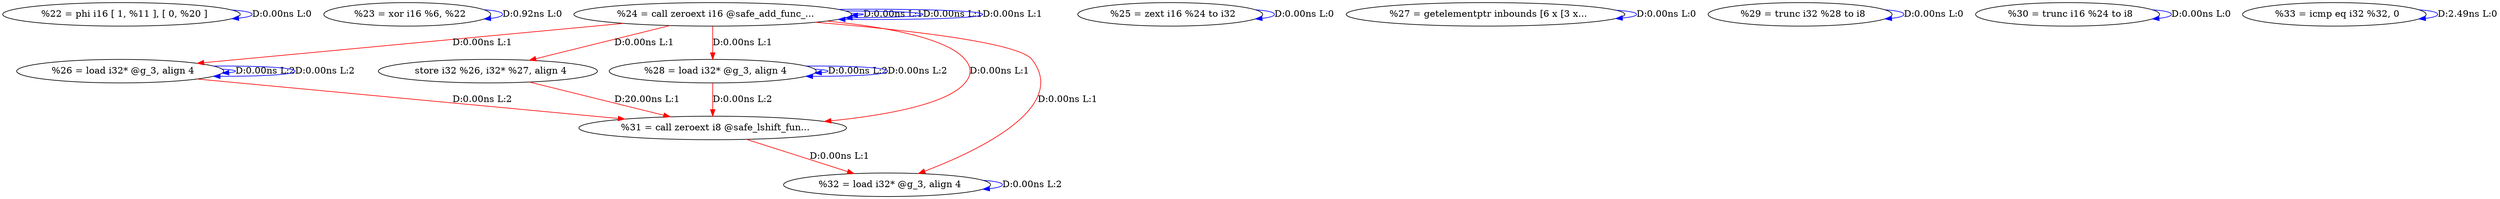 digraph {
Node0x340f970[label="  %22 = phi i16 [ 1, %11 ], [ 0, %20 ]"];
Node0x340f970 -> Node0x340f970[label="D:0.00ns L:0",color=blue];
Node0x340fa50[label="  %23 = xor i16 %6, %22"];
Node0x340fa50 -> Node0x340fa50[label="D:0.92ns L:0",color=blue];
Node0x340fb30[label="  %24 = call zeroext i16 @safe_add_func_..."];
Node0x340fb30 -> Node0x340fb30[label="D:0.00ns L:1",color=blue];
Node0x340fb30 -> Node0x340fb30[label="D:0.00ns L:1",color=blue];
Node0x340fb30 -> Node0x340fb30[label="D:0.00ns L:1",color=blue];
Node0x340fcf0[label="  %26 = load i32* @g_3, align 4"];
Node0x340fb30 -> Node0x340fcf0[label="D:0.00ns L:1",color=red];
Node0x340feb0[label="  store i32 %26, i32* %27, align 4"];
Node0x340fb30 -> Node0x340feb0[label="D:0.00ns L:1",color=red];
Node0x340ff90[label="  %28 = load i32* @g_3, align 4"];
Node0x340fb30 -> Node0x340ff90[label="D:0.00ns L:1",color=red];
Node0x3410230[label="  %31 = call zeroext i8 @safe_lshift_fun..."];
Node0x340fb30 -> Node0x3410230[label="D:0.00ns L:1",color=red];
Node0x3410310[label="  %32 = load i32* @g_3, align 4"];
Node0x340fb30 -> Node0x3410310[label="D:0.00ns L:1",color=red];
Node0x340fc10[label="  %25 = zext i16 %24 to i32"];
Node0x340fc10 -> Node0x340fc10[label="D:0.00ns L:0",color=blue];
Node0x340fcf0 -> Node0x340fcf0[label="D:0.00ns L:2",color=blue];
Node0x340fcf0 -> Node0x340fcf0[label="D:0.00ns L:2",color=blue];
Node0x340fcf0 -> Node0x3410230[label="D:0.00ns L:2",color=red];
Node0x340fdd0[label="  %27 = getelementptr inbounds [6 x [3 x..."];
Node0x340fdd0 -> Node0x340fdd0[label="D:0.00ns L:0",color=blue];
Node0x340feb0 -> Node0x3410230[label="D:20.00ns L:1",color=red];
Node0x340ff90 -> Node0x340ff90[label="D:0.00ns L:2",color=blue];
Node0x340ff90 -> Node0x340ff90[label="D:0.00ns L:2",color=blue];
Node0x340ff90 -> Node0x3410230[label="D:0.00ns L:2",color=red];
Node0x3410070[label="  %29 = trunc i32 %28 to i8"];
Node0x3410070 -> Node0x3410070[label="D:0.00ns L:0",color=blue];
Node0x3410150[label="  %30 = trunc i16 %24 to i8"];
Node0x3410150 -> Node0x3410150[label="D:0.00ns L:0",color=blue];
Node0x3410230 -> Node0x3410310[label="D:0.00ns L:1",color=red];
Node0x3410310 -> Node0x3410310[label="D:0.00ns L:2",color=blue];
Node0x34103f0[label="  %33 = icmp eq i32 %32, 0"];
Node0x34103f0 -> Node0x34103f0[label="D:2.49ns L:0",color=blue];
}

